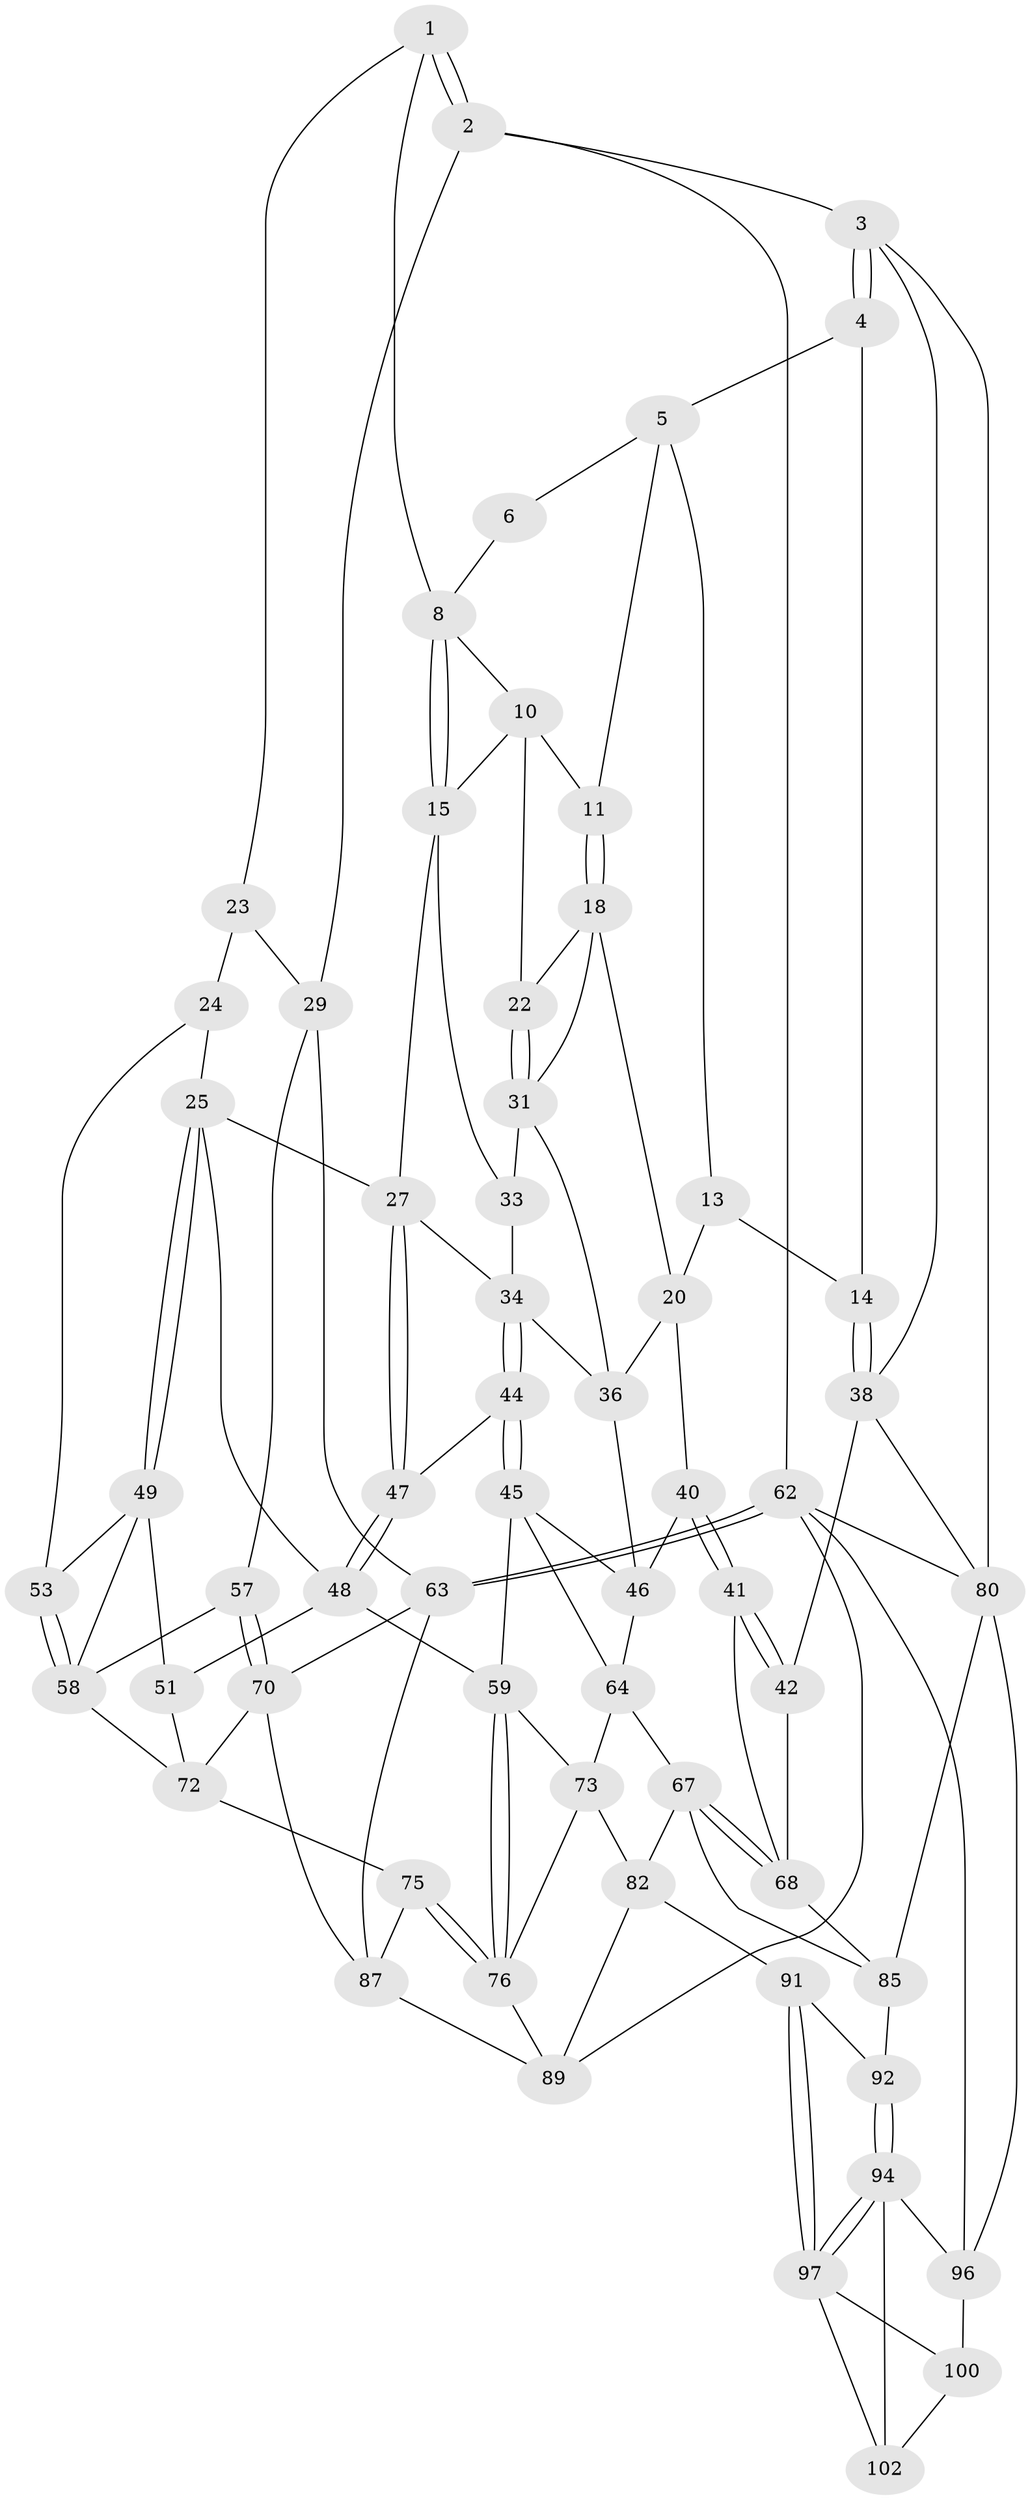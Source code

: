 // original degree distribution, {3: 0.0196078431372549, 5: 0.5686274509803921, 4: 0.21568627450980393, 6: 0.19607843137254902}
// Generated by graph-tools (version 1.1) at 2025/38/02/21/25 10:38:58]
// undirected, 61 vertices, 133 edges
graph export_dot {
graph [start="1"]
  node [color=gray90,style=filled];
  1 [pos="+0.6844444397192355+0",super="+7"];
  2 [pos="+1+0"];
  3 [pos="+0+0"];
  4 [pos="+0.062333545612629465+0"];
  5 [pos="+0.2228184973451399+0",super="+12"];
  6 [pos="+0.46342219491942416+0"];
  8 [pos="+0.5959737051023437+0.08507413161878428",super="+9"];
  10 [pos="+0.44708432139086085+0.04357220295122309",super="+17"];
  11 [pos="+0.2985407457461242+0.07795932696589536"];
  13 [pos="+0.13218032402690774+0.17188968102821742"];
  14 [pos="+0.1055574434769631+0.15690503661128827"];
  15 [pos="+0.50559036434564+0.17811592576305288",super="+16"];
  18 [pos="+0.3158166905925606+0.11406108284312494",super="+19"];
  20 [pos="+0.19857983638453014+0.25138077355541166",super="+21"];
  22 [pos="+0.3260997215441461+0.1234360122390168"];
  23 [pos="+0.7108988292754177+0.1269935632896496",super="+30"];
  24 [pos="+0.7078742869372336+0.18017537541188605",super="+39"];
  25 [pos="+0.6657935390052929+0.2415347306766717",super="+26"];
  27 [pos="+0.5726143016344141+0.24420200596050942",super="+28"];
  29 [pos="+1+0",super="+56"];
  31 [pos="+0.349107265862902+0.17107902112380596",super="+32"];
  33 [pos="+0.3773851320508879+0.1711547394864748"];
  34 [pos="+0.4874580843655978+0.23134786510919608",super="+35"];
  36 [pos="+0.3529899672540211+0.2551203358113711",super="+37"];
  38 [pos="+0+0.22841342482256874",super="+43"];
  40 [pos="+0.10507573958316976+0.3627590703830596",super="+55"];
  41 [pos="+0.061295498539055464+0.4163761010586186",super="+69"];
  42 [pos="+0.03284845105523497+0.4305983624606574"];
  44 [pos="+0.46845186698314906+0.31857811840549793"];
  45 [pos="+0.42700462495599306+0.3677496358972071",super="+61"];
  46 [pos="+0.31759417787636496+0.3408371575341205",super="+54"];
  47 [pos="+0.5597453199152387+0.3579857280204014"];
  48 [pos="+0.5868920039055955+0.4079410271726673",super="+52"];
  49 [pos="+0.7220515981955713+0.3644522679838113",super="+50"];
  51 [pos="+0.6632737623491021+0.4326953400620257"];
  53 [pos="+0.8645755791744901+0.33062445385146544"];
  57 [pos="+0.9151654488843635+0.398266959233272"];
  58 [pos="+0.9113998721765502+0.39644820744346504",super="+66"];
  59 [pos="+0.5745231102639645+0.443375933820896",super="+60"];
  62 [pos="+1+1",super="+98"];
  63 [pos="+1+0.9939003977700804",super="+84"];
  64 [pos="+0.39670718662258003+0.5025134234548769",super="+65"];
  67 [pos="+0.32879216011073725+0.5916625962240379",super="+83"];
  68 [pos="+0.2605947302573011+0.5385323521532469",super="+79"];
  70 [pos="+0.9582167420525055+0.7015954243005078",super="+71"];
  72 [pos="+0.7800895272826063+0.5548963478156911",super="+74"];
  73 [pos="+0.48238510549637803+0.5198694670839543",super="+78"];
  75 [pos="+0.6189813185463756+0.6151694055577328"];
  76 [pos="+0.5700361894751335+0.6324338944432083",super="+77"];
  80 [pos="+0+0.5896757981303326",super="+81"];
  82 [pos="+0.3574207852779625+0.6600504512607717",super="+90"];
  85 [pos="+0.12440357488340893+0.6667499965022838",super="+86"];
  87 [pos="+0.7149368556227897+0.6635563785724495",super="+88"];
  89 [pos="+0.5991050908404758+0.796209652373796",super="+93"];
  91 [pos="+0.3225365873335074+0.7531120028215327"];
  92 [pos="+0.1237081522401425+0.7213589567204717"];
  94 [pos="+0.08118902983870942+0.8783505766255297",super="+95"];
  96 [pos="+0+1",super="+99"];
  97 [pos="+0.2926173333594947+0.816791861581809",super="+101"];
  100 [pos="+0.4916347793827538+1"];
  102 [pos="+0.24641644835560994+0.9456164241692875"];
  1 -- 2;
  1 -- 2;
  1 -- 8;
  1 -- 23;
  2 -- 3;
  2 -- 29;
  2 -- 62;
  3 -- 4;
  3 -- 4;
  3 -- 38;
  3 -- 80;
  4 -- 5;
  4 -- 14;
  5 -- 6;
  5 -- 13;
  5 -- 11;
  6 -- 8;
  8 -- 15;
  8 -- 15;
  8 -- 10;
  10 -- 11;
  10 -- 22;
  10 -- 15;
  11 -- 18;
  11 -- 18;
  13 -- 14;
  13 -- 20;
  14 -- 38;
  14 -- 38;
  15 -- 27;
  15 -- 33;
  18 -- 22;
  18 -- 20;
  18 -- 31;
  20 -- 40;
  20 -- 36;
  22 -- 31;
  22 -- 31;
  23 -- 24 [weight=2];
  23 -- 29;
  24 -- 25;
  24 -- 53;
  25 -- 49;
  25 -- 49;
  25 -- 48;
  25 -- 27;
  27 -- 47;
  27 -- 47;
  27 -- 34;
  29 -- 57;
  29 -- 63;
  31 -- 33;
  31 -- 36;
  33 -- 34;
  34 -- 44;
  34 -- 44;
  34 -- 36;
  36 -- 46;
  38 -- 80;
  38 -- 42;
  40 -- 41 [weight=2];
  40 -- 41;
  40 -- 46;
  41 -- 42;
  41 -- 42;
  41 -- 68;
  42 -- 68;
  44 -- 45;
  44 -- 45;
  44 -- 47;
  45 -- 46;
  45 -- 64;
  45 -- 59;
  46 -- 64;
  47 -- 48;
  47 -- 48;
  48 -- 59;
  48 -- 51;
  49 -- 53;
  49 -- 58;
  49 -- 51;
  51 -- 72;
  53 -- 58;
  53 -- 58;
  57 -- 58;
  57 -- 70;
  57 -- 70;
  58 -- 72;
  59 -- 76;
  59 -- 76;
  59 -- 73;
  62 -- 63;
  62 -- 63;
  62 -- 80;
  62 -- 96;
  62 -- 89;
  63 -- 70;
  63 -- 87;
  64 -- 73;
  64 -- 67;
  67 -- 68;
  67 -- 68;
  67 -- 82;
  67 -- 85;
  68 -- 85;
  70 -- 72;
  70 -- 87;
  72 -- 75;
  73 -- 82;
  73 -- 76;
  75 -- 76;
  75 -- 76;
  75 -- 87;
  76 -- 89;
  80 -- 85;
  80 -- 96;
  82 -- 91;
  82 -- 89;
  85 -- 92;
  87 -- 89;
  91 -- 92;
  91 -- 97;
  91 -- 97;
  92 -- 94;
  92 -- 94;
  94 -- 97;
  94 -- 97;
  94 -- 96;
  94 -- 102;
  96 -- 100;
  97 -- 100;
  97 -- 102;
  100 -- 102;
}
